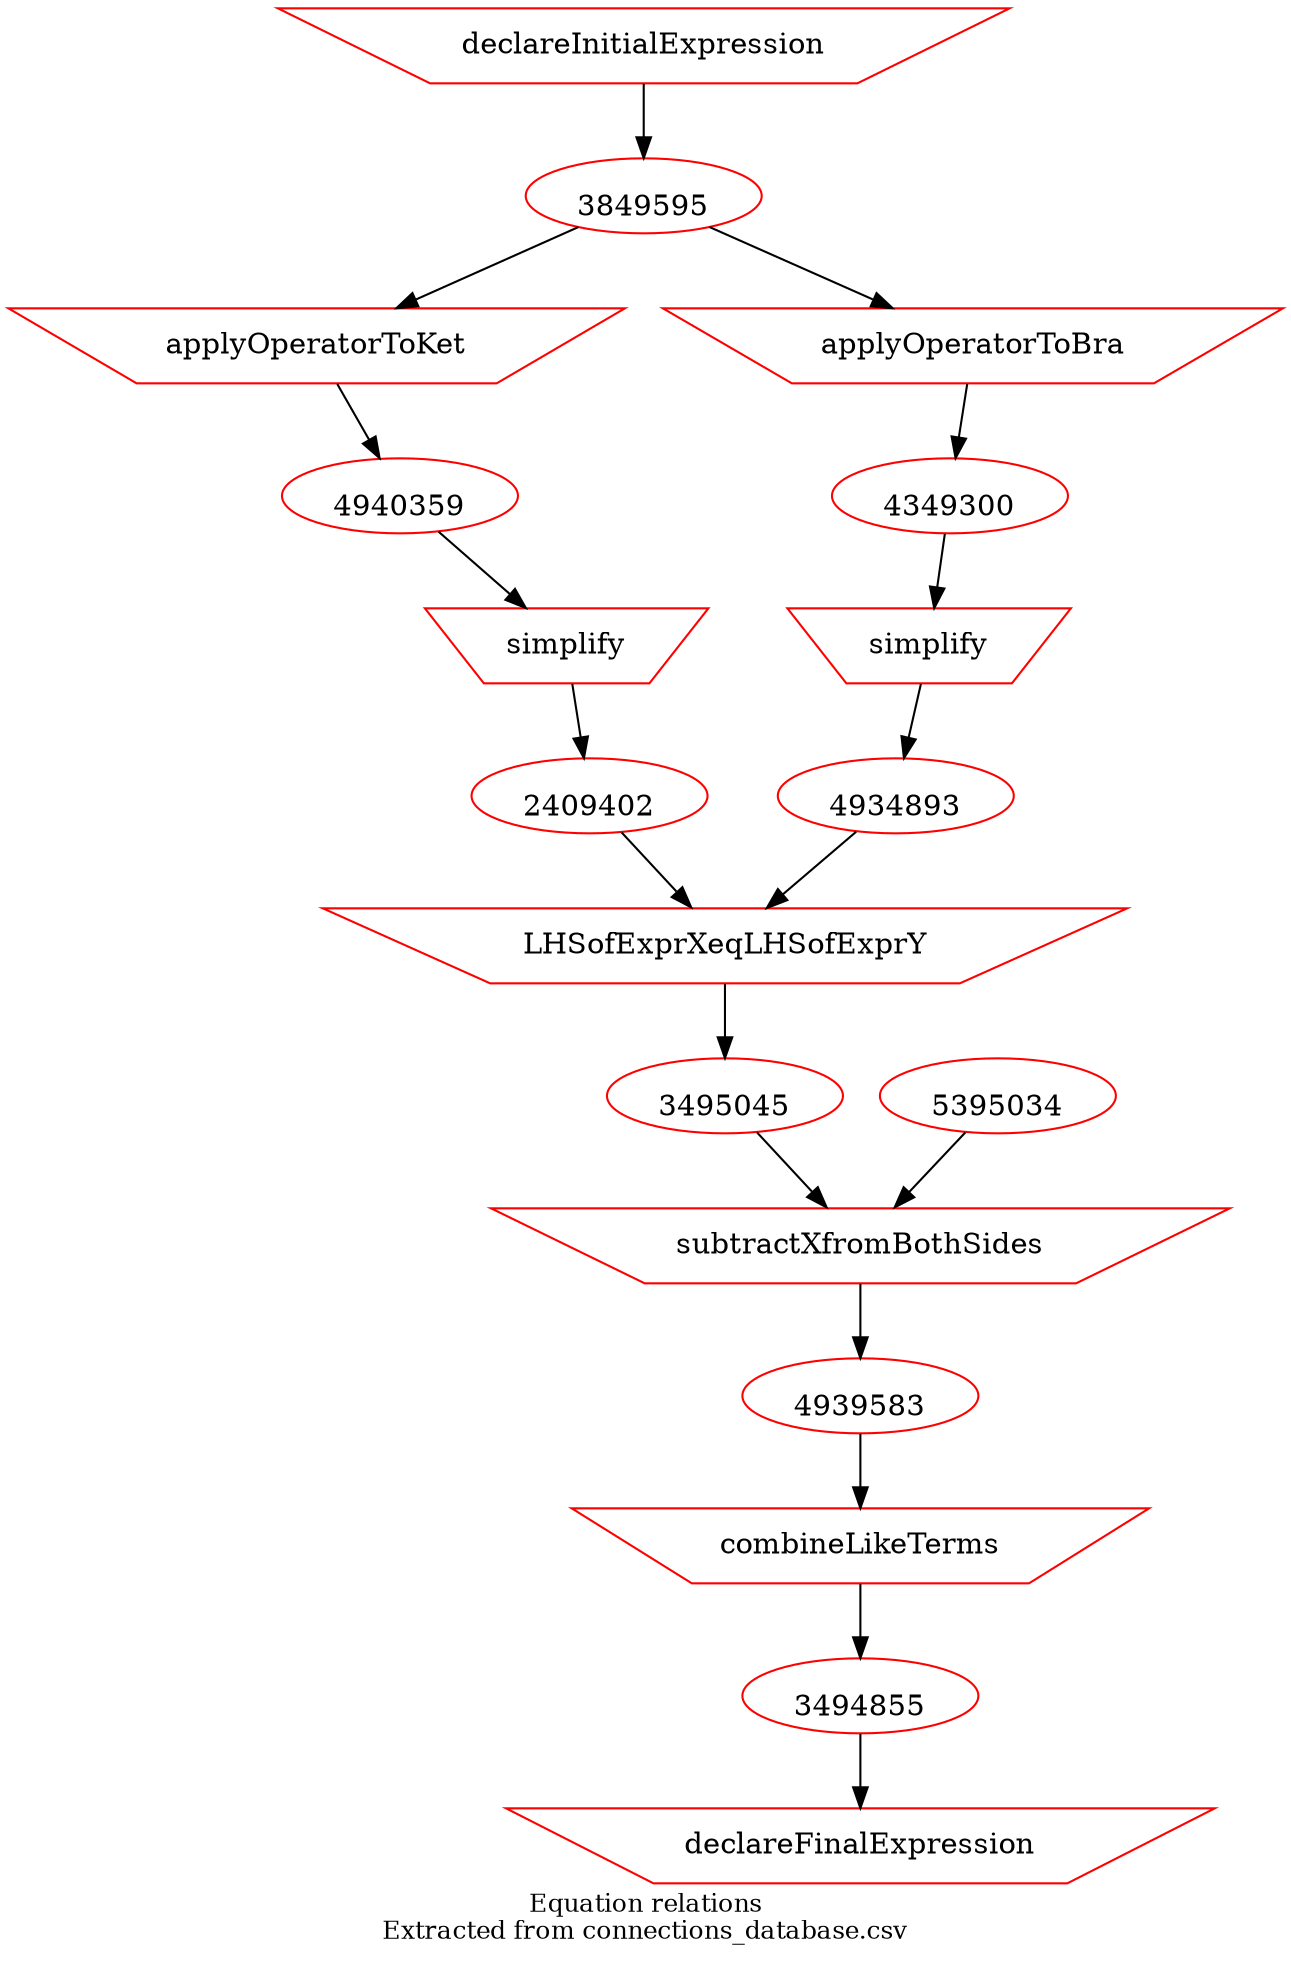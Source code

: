 digraph physicsDerivation {
overlap = false;
label="Equation relations\nExtracted from connections_database.csv";
fontsize=12;
2455366 -> 3849595;
3849595 -> 3848591;
3848591 -> 4940359;
3849595 -> 1301442;
1301442 -> 4349300;
4940359 -> 2304934;
2304934 -> 2409402;
4349300 -> 0049384;
0049384 -> 4934893;
2409402 -> 0987890;
4934893 -> 0987890;
0987890 -> 3495045;
5395034 -> 4838499;
3495045 -> 4838499;
4838499 -> 4939583;
4939583 -> 0988873;
0988873 -> 3494855;
3494855 -> 2384852;
2409402 [shape=ellipse, color=red,image="../../expressions/2394240499.png",labelloc=b,URL="http://output.com"];
3494855 [shape=ellipse, color=red,image="../../expressions/2394935831.png",labelloc=b,URL="http://output.com"];
3495045 [shape=ellipse, color=red,image="../../expressions/1203938249.png",labelloc=b,URL="http://output.com"];
3849595 [shape=ellipse, color=red,image="../../expressions/9596004948.png",labelloc=b,URL="http://output.com"];
4349300 [shape=ellipse, color=red,image="../../expressions/1395858355.png",labelloc=b,URL="http://output.com"];
4934893 [shape=ellipse, color=red,image="../../expressions/3943939590.png",labelloc=b,URL="http://output.com"];
4939583 [shape=ellipse, color=red,image="../../expressions/3924948349.png",labelloc=b,URL="http://output.com"];
4940359 [shape=ellipse, color=red,image="../../expressions/1010393944.png",labelloc=b,URL="http://output.com"];
0049384 [shape=invtrapezium, color=red,label="simplify"];
0987890 [shape=invtrapezium, color=red,label="LHSofExprXeqLHSofExprY"];
0988873 [shape=invtrapezium, color=red,label="combineLikeTerms"];
1301442 [shape=invtrapezium, color=red,label="applyOperatorToBra"];
2304934 [shape=invtrapezium, color=red,label="simplify"];
2384852 [shape=invtrapezium, color=red,label="declareFinalExpression"];
2455366 [shape=invtrapezium, color=red,label="declareInitialExpression"];
3848591 [shape=invtrapezium, color=red,label="applyOperatorToKet"];
4838499 [shape=invtrapezium, color=red,label="subtractXfromBothSides"];
5395034 [shape=ellipse, color=red,image="../../feeds/5395034.png",labelloc=b,URL="http://feed.com"];
}

